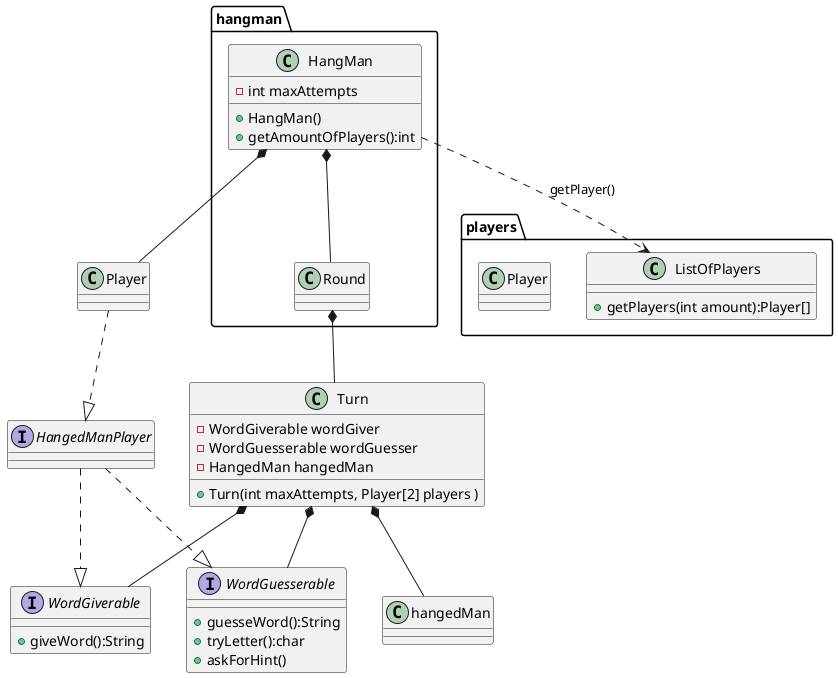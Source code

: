 @startuml
Interface HangedManPlayer
package hangman{

    class HangMan{
        +HangMan()
        +getAmountOfPlayers():int
        -int maxAttempts
    }

    class Round

    }

    class Turn{
        -WordGiverable wordGiver
        -WordGuesserable wordGuesser
        -HangedMan hangedMan
        +Turn(int maxAttempts, Player[2] players )
    }

    interface WordGiverable{
        +giveWord():String
    }

    interface WordGuesserable{
        +guesseWord():String
        +tryLetter():char
        +askForHint()
    }

    HangedManPlayer ..|> WordGiverable
    HangedManPlayer ..|> WordGuesserable

    Turn *-- WordGiverable
    Turn *-- WordGuesserable
    Turn *-- hangedMan
    Round *-- Turn
    HangMan *-- Player
    HangMan *-- Round

package players{
    class ListOfPlayers{
        +getPlayers(int amount):Player[]
    }

    class Player{
    }
}

HangMan ..> ListOfPlayers:getPlayer()
Player ..|> HangedManPlayer
@enduml